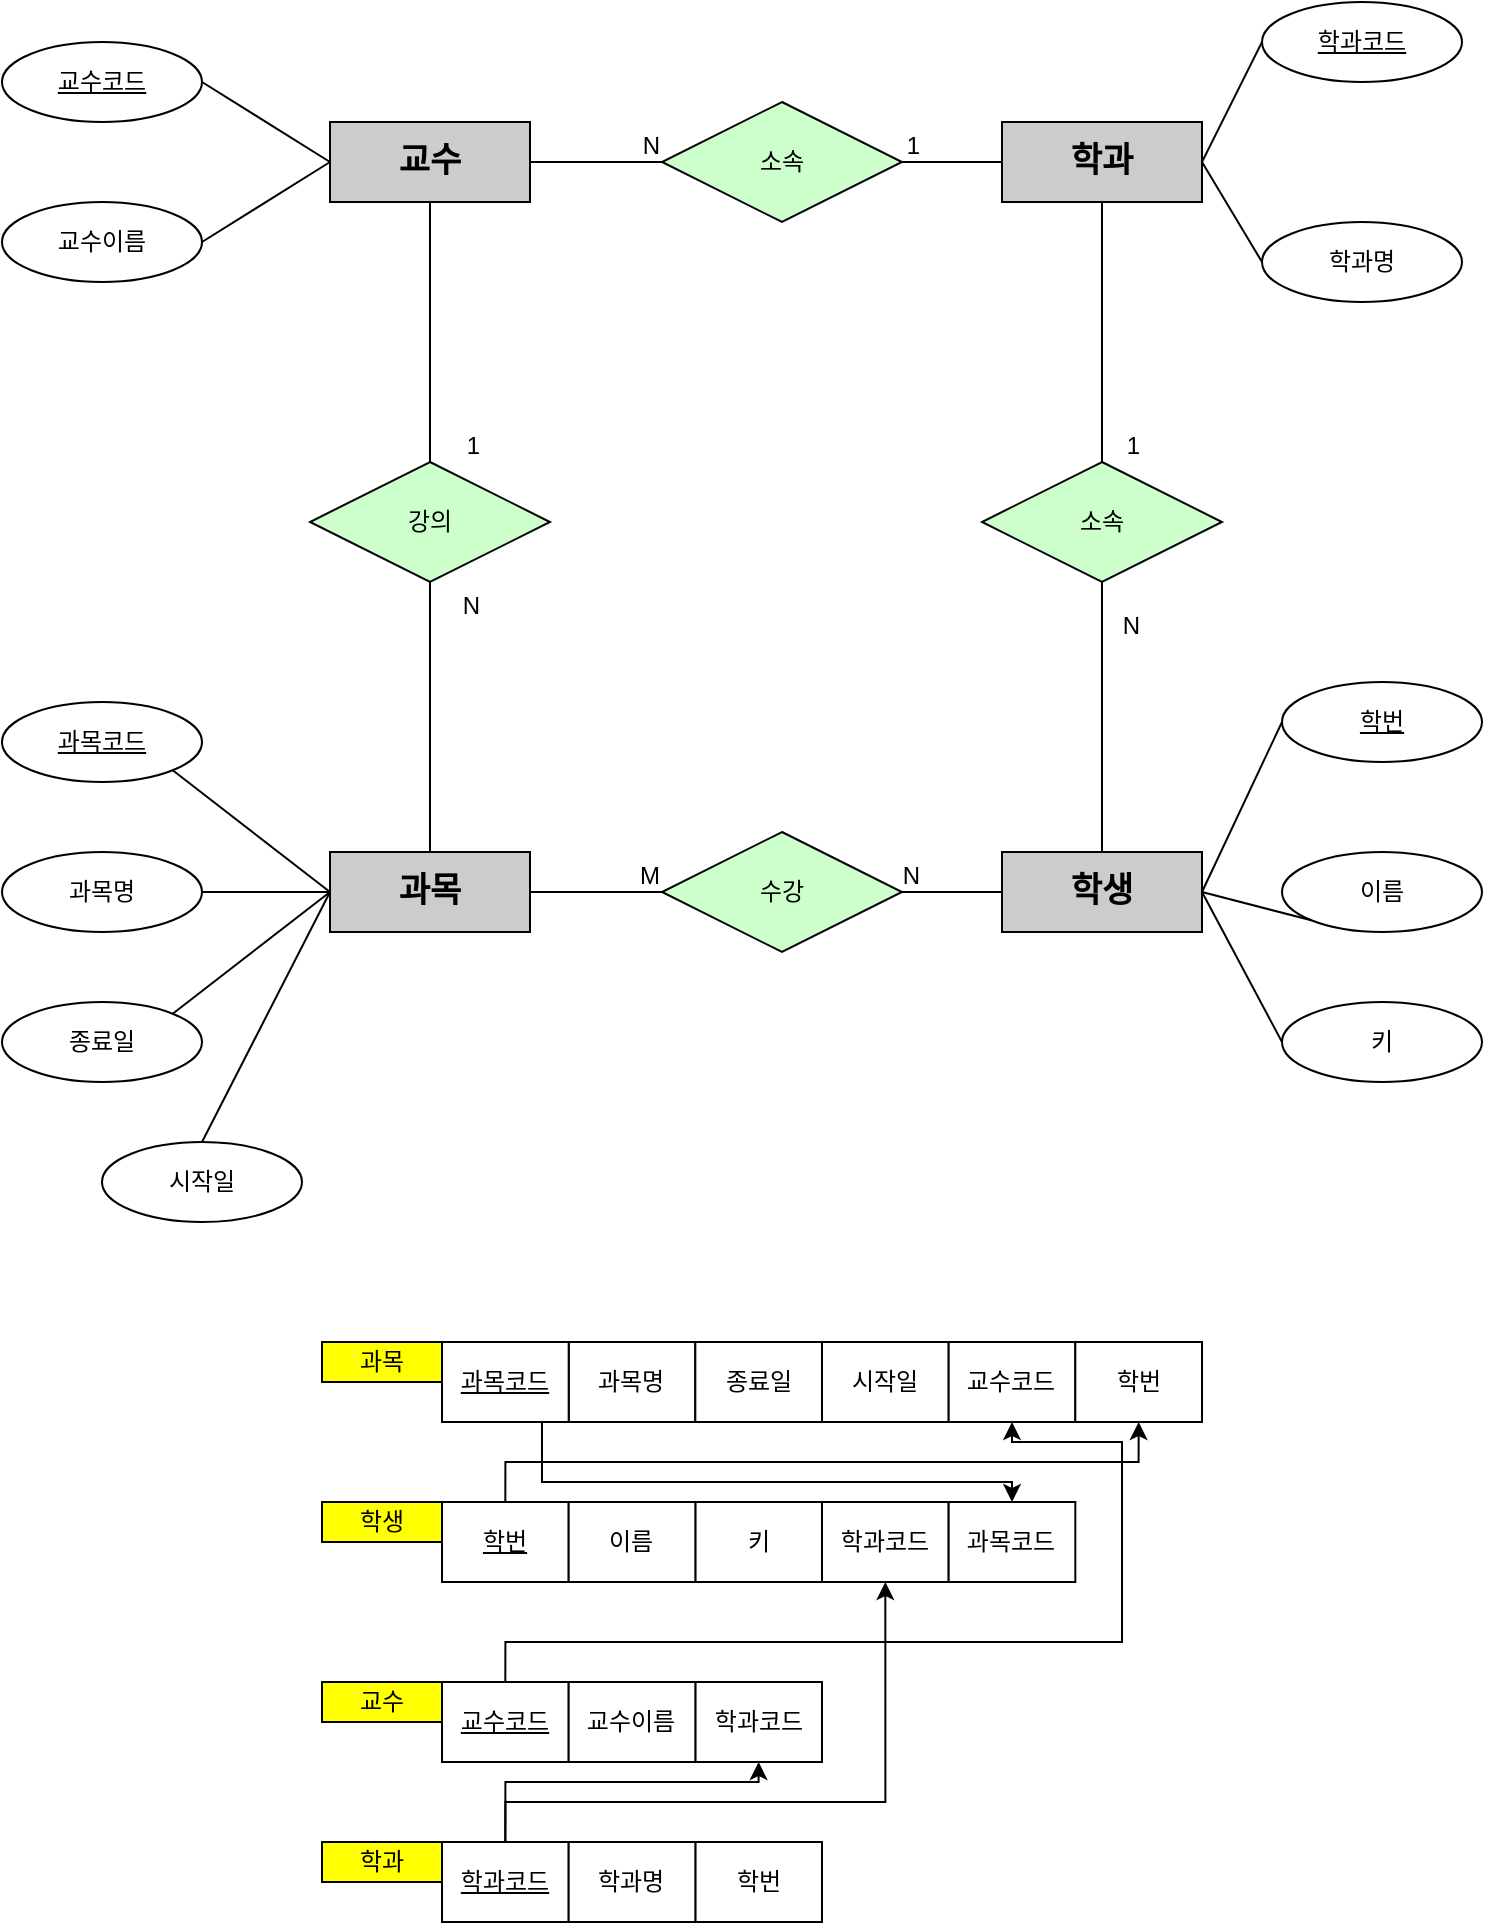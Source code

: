 <mxfile version="21.6.1" type="github">
  <diagram name="페이지-1" id="o6rIgesOM6pyY-uozARj">
    <mxGraphModel dx="1366" dy="750" grid="1" gridSize="10" guides="1" tooltips="1" connect="1" arrows="1" fold="1" page="1" pageScale="1" pageWidth="827" pageHeight="1169" math="0" shadow="0">
      <root>
        <mxCell id="0" />
        <mxCell id="1" parent="0" />
        <mxCell id="lO4aEdXI0Fjkwz3pmhsY-1" value="학과" style="whiteSpace=wrap;html=1;align=center;fillColor=#CCCCCC;fontStyle=1;fontSize=17;" vertex="1" parent="1">
          <mxGeometry x="560" y="200" width="100" height="40" as="geometry" />
        </mxCell>
        <mxCell id="lO4aEdXI0Fjkwz3pmhsY-2" value="교수" style="whiteSpace=wrap;html=1;align=center;fillColor=#CCCCCC;fontStyle=1;fontSize=17;" vertex="1" parent="1">
          <mxGeometry x="224" y="200" width="100" height="40" as="geometry" />
        </mxCell>
        <mxCell id="lO4aEdXI0Fjkwz3pmhsY-3" value="학생" style="whiteSpace=wrap;html=1;align=center;fillColor=#CCCCCC;fontStyle=1;fontSize=17;" vertex="1" parent="1">
          <mxGeometry x="560" y="565" width="100" height="40" as="geometry" />
        </mxCell>
        <mxCell id="lO4aEdXI0Fjkwz3pmhsY-4" value="과목" style="whiteSpace=wrap;html=1;align=center;fillColor=#CCCCCC;fontStyle=1;fontSize=17;" vertex="1" parent="1">
          <mxGeometry x="224" y="565" width="100" height="40" as="geometry" />
        </mxCell>
        <mxCell id="lO4aEdXI0Fjkwz3pmhsY-6" value="강의" style="shape=rhombus;perimeter=rhombusPerimeter;whiteSpace=wrap;html=1;align=center;fillColor=#CCFFCC;" vertex="1" parent="1">
          <mxGeometry x="214" y="370" width="120" height="60" as="geometry" />
        </mxCell>
        <mxCell id="lO4aEdXI0Fjkwz3pmhsY-7" value="소속" style="shape=rhombus;perimeter=rhombusPerimeter;whiteSpace=wrap;html=1;align=center;fillColor=#CCFFCC;" vertex="1" parent="1">
          <mxGeometry x="390" y="190" width="120" height="60" as="geometry" />
        </mxCell>
        <mxCell id="lO4aEdXI0Fjkwz3pmhsY-8" value="수강" style="shape=rhombus;perimeter=rhombusPerimeter;whiteSpace=wrap;html=1;align=center;fillColor=#CCFFCC;" vertex="1" parent="1">
          <mxGeometry x="390" y="555" width="120" height="60" as="geometry" />
        </mxCell>
        <mxCell id="lO4aEdXI0Fjkwz3pmhsY-9" value="소속" style="shape=rhombus;perimeter=rhombusPerimeter;whiteSpace=wrap;html=1;align=center;fillColor=#CCFFCC;" vertex="1" parent="1">
          <mxGeometry x="550" y="370" width="120" height="60" as="geometry" />
        </mxCell>
        <mxCell id="lO4aEdXI0Fjkwz3pmhsY-10" value="교수이름" style="ellipse;whiteSpace=wrap;html=1;align=center;" vertex="1" parent="1">
          <mxGeometry x="60" y="240" width="100" height="40" as="geometry" />
        </mxCell>
        <mxCell id="lO4aEdXI0Fjkwz3pmhsY-11" value="과목명" style="ellipse;whiteSpace=wrap;html=1;align=center;" vertex="1" parent="1">
          <mxGeometry x="60" y="565" width="100" height="40" as="geometry" />
        </mxCell>
        <mxCell id="lO4aEdXI0Fjkwz3pmhsY-12" value="시작일" style="ellipse;whiteSpace=wrap;html=1;align=center;" vertex="1" parent="1">
          <mxGeometry x="110" y="710" width="100" height="40" as="geometry" />
        </mxCell>
        <mxCell id="lO4aEdXI0Fjkwz3pmhsY-13" value="종료일" style="ellipse;whiteSpace=wrap;html=1;align=center;" vertex="1" parent="1">
          <mxGeometry x="60" y="640" width="100" height="40" as="geometry" />
        </mxCell>
        <mxCell id="lO4aEdXI0Fjkwz3pmhsY-14" value="이름" style="ellipse;whiteSpace=wrap;html=1;align=center;" vertex="1" parent="1">
          <mxGeometry x="700" y="565" width="100" height="40" as="geometry" />
        </mxCell>
        <mxCell id="lO4aEdXI0Fjkwz3pmhsY-15" value="키" style="ellipse;whiteSpace=wrap;html=1;align=center;" vertex="1" parent="1">
          <mxGeometry x="700" y="640" width="100" height="40" as="geometry" />
        </mxCell>
        <mxCell id="lO4aEdXI0Fjkwz3pmhsY-16" value="학과명" style="ellipse;whiteSpace=wrap;html=1;align=center;" vertex="1" parent="1">
          <mxGeometry x="690" y="250" width="100" height="40" as="geometry" />
        </mxCell>
        <mxCell id="lO4aEdXI0Fjkwz3pmhsY-17" value="교수코드" style="ellipse;whiteSpace=wrap;html=1;align=center;fontStyle=4;" vertex="1" parent="1">
          <mxGeometry x="60" y="160" width="100" height="40" as="geometry" />
        </mxCell>
        <mxCell id="lO4aEdXI0Fjkwz3pmhsY-19" value="학과코드" style="ellipse;whiteSpace=wrap;html=1;align=center;fontStyle=4;" vertex="1" parent="1">
          <mxGeometry x="690" y="140" width="100" height="40" as="geometry" />
        </mxCell>
        <mxCell id="lO4aEdXI0Fjkwz3pmhsY-20" value="학번" style="ellipse;whiteSpace=wrap;html=1;align=center;fontStyle=4;" vertex="1" parent="1">
          <mxGeometry x="700" y="480" width="100" height="40" as="geometry" />
        </mxCell>
        <mxCell id="lO4aEdXI0Fjkwz3pmhsY-21" value="과목코드" style="ellipse;whiteSpace=wrap;html=1;align=center;fontStyle=4;" vertex="1" parent="1">
          <mxGeometry x="60" y="490" width="100" height="40" as="geometry" />
        </mxCell>
        <mxCell id="lO4aEdXI0Fjkwz3pmhsY-22" value="" style="endArrow=none;html=1;rounded=0;exitX=1;exitY=1;exitDx=0;exitDy=0;entryX=0;entryY=0.5;entryDx=0;entryDy=0;" edge="1" parent="1" source="lO4aEdXI0Fjkwz3pmhsY-21" target="lO4aEdXI0Fjkwz3pmhsY-4">
          <mxGeometry relative="1" as="geometry">
            <mxPoint x="100" y="430" as="sourcePoint" />
            <mxPoint x="200" y="500" as="targetPoint" />
          </mxGeometry>
        </mxCell>
        <mxCell id="lO4aEdXI0Fjkwz3pmhsY-25" value="" style="endArrow=none;html=1;rounded=0;exitX=1;exitY=0.5;exitDx=0;exitDy=0;entryX=0;entryY=0.5;entryDx=0;entryDy=0;" edge="1" parent="1" source="lO4aEdXI0Fjkwz3pmhsY-10" target="lO4aEdXI0Fjkwz3pmhsY-2">
          <mxGeometry relative="1" as="geometry">
            <mxPoint x="170" y="279" as="sourcePoint" />
            <mxPoint x="330" y="279" as="targetPoint" />
          </mxGeometry>
        </mxCell>
        <mxCell id="lO4aEdXI0Fjkwz3pmhsY-27" value="" style="endArrow=none;html=1;rounded=0;entryX=0;entryY=0.5;entryDx=0;entryDy=0;exitX=1;exitY=0.5;exitDx=0;exitDy=0;" edge="1" parent="1" source="lO4aEdXI0Fjkwz3pmhsY-17" target="lO4aEdXI0Fjkwz3pmhsY-2">
          <mxGeometry relative="1" as="geometry">
            <mxPoint x="20" y="220" as="sourcePoint" />
            <mxPoint x="180" y="220" as="targetPoint" />
          </mxGeometry>
        </mxCell>
        <mxCell id="lO4aEdXI0Fjkwz3pmhsY-30" value="" style="endArrow=none;html=1;rounded=0;exitX=1;exitY=0.5;exitDx=0;exitDy=0;entryX=0;entryY=0.5;entryDx=0;entryDy=0;" edge="1" parent="1" source="lO4aEdXI0Fjkwz3pmhsY-11" target="lO4aEdXI0Fjkwz3pmhsY-4">
          <mxGeometry relative="1" as="geometry">
            <mxPoint x="370" y="659.5" as="sourcePoint" />
            <mxPoint x="530" y="659.5" as="targetPoint" />
          </mxGeometry>
        </mxCell>
        <mxCell id="lO4aEdXI0Fjkwz3pmhsY-31" value="" style="endArrow=none;html=1;rounded=0;exitX=1;exitY=0;exitDx=0;exitDy=0;entryX=0;entryY=0.5;entryDx=0;entryDy=0;" edge="1" parent="1" source="lO4aEdXI0Fjkwz3pmhsY-13" target="lO4aEdXI0Fjkwz3pmhsY-4">
          <mxGeometry relative="1" as="geometry">
            <mxPoint x="170" y="605" as="sourcePoint" />
            <mxPoint x="214" y="520" as="targetPoint" />
          </mxGeometry>
        </mxCell>
        <mxCell id="lO4aEdXI0Fjkwz3pmhsY-32" value="" style="endArrow=none;html=1;rounded=0;exitX=0.5;exitY=0;exitDx=0;exitDy=0;entryX=0;entryY=0.5;entryDx=0;entryDy=0;" edge="1" parent="1" source="lO4aEdXI0Fjkwz3pmhsY-12" target="lO4aEdXI0Fjkwz3pmhsY-4">
          <mxGeometry relative="1" as="geometry">
            <mxPoint x="180" y="615" as="sourcePoint" />
            <mxPoint x="224" y="530" as="targetPoint" />
          </mxGeometry>
        </mxCell>
        <mxCell id="lO4aEdXI0Fjkwz3pmhsY-34" value="" style="endArrow=none;html=1;rounded=0;exitX=0.5;exitY=1;exitDx=0;exitDy=0;entryX=0.5;entryY=0;entryDx=0;entryDy=0;" edge="1" parent="1" source="lO4aEdXI0Fjkwz3pmhsY-2" target="lO4aEdXI0Fjkwz3pmhsY-6">
          <mxGeometry relative="1" as="geometry">
            <mxPoint x="520" y="430" as="sourcePoint" />
            <mxPoint x="680" y="430" as="targetPoint" />
          </mxGeometry>
        </mxCell>
        <mxCell id="lO4aEdXI0Fjkwz3pmhsY-35" value="1" style="resizable=0;html=1;whiteSpace=wrap;align=right;verticalAlign=bottom;" connectable="0" vertex="1" parent="lO4aEdXI0Fjkwz3pmhsY-34">
          <mxGeometry x="1" relative="1" as="geometry">
            <mxPoint x="26" as="offset" />
          </mxGeometry>
        </mxCell>
        <mxCell id="lO4aEdXI0Fjkwz3pmhsY-36" value="" style="endArrow=none;html=1;rounded=0;exitX=1;exitY=0.5;exitDx=0;exitDy=0;entryX=0;entryY=0.5;entryDx=0;entryDy=0;" edge="1" parent="1" source="lO4aEdXI0Fjkwz3pmhsY-1" target="lO4aEdXI0Fjkwz3pmhsY-19">
          <mxGeometry relative="1" as="geometry">
            <mxPoint x="598" y="175" as="sourcePoint" />
            <mxPoint x="642" y="90" as="targetPoint" />
          </mxGeometry>
        </mxCell>
        <mxCell id="lO4aEdXI0Fjkwz3pmhsY-37" value="" style="endArrow=none;html=1;rounded=0;exitX=1;exitY=0.5;exitDx=0;exitDy=0;entryX=0;entryY=0.5;entryDx=0;entryDy=0;" edge="1" parent="1" source="lO4aEdXI0Fjkwz3pmhsY-1" target="lO4aEdXI0Fjkwz3pmhsY-16">
          <mxGeometry relative="1" as="geometry">
            <mxPoint x="360" y="530" as="sourcePoint" />
            <mxPoint x="650" y="285" as="targetPoint" />
          </mxGeometry>
        </mxCell>
        <mxCell id="lO4aEdXI0Fjkwz3pmhsY-38" value="" style="endArrow=none;html=1;rounded=0;entryX=0;entryY=0.5;entryDx=0;entryDy=0;exitX=1;exitY=0.5;exitDx=0;exitDy=0;" edge="1" parent="1" source="lO4aEdXI0Fjkwz3pmhsY-3" target="lO4aEdXI0Fjkwz3pmhsY-15">
          <mxGeometry relative="1" as="geometry">
            <mxPoint x="650" y="640" as="sourcePoint" />
            <mxPoint x="614" y="650" as="targetPoint" />
          </mxGeometry>
        </mxCell>
        <mxCell id="lO4aEdXI0Fjkwz3pmhsY-39" value="" style="endArrow=none;html=1;rounded=0;exitX=1;exitY=0.5;exitDx=0;exitDy=0;entryX=0;entryY=0.5;entryDx=0;entryDy=0;" edge="1" parent="1" source="lO4aEdXI0Fjkwz3pmhsY-3" target="lO4aEdXI0Fjkwz3pmhsY-20">
          <mxGeometry relative="1" as="geometry">
            <mxPoint x="466" y="725" as="sourcePoint" />
            <mxPoint x="510" y="640" as="targetPoint" />
          </mxGeometry>
        </mxCell>
        <mxCell id="lO4aEdXI0Fjkwz3pmhsY-40" value="" style="endArrow=none;html=1;rounded=0;entryX=0;entryY=1;entryDx=0;entryDy=0;exitX=1;exitY=0.5;exitDx=0;exitDy=0;" edge="1" parent="1" source="lO4aEdXI0Fjkwz3pmhsY-3" target="lO4aEdXI0Fjkwz3pmhsY-14">
          <mxGeometry relative="1" as="geometry">
            <mxPoint x="660" y="550" as="sourcePoint" />
            <mxPoint x="560" y="640" as="targetPoint" />
          </mxGeometry>
        </mxCell>
        <mxCell id="lO4aEdXI0Fjkwz3pmhsY-44" value="" style="endArrow=none;html=1;rounded=0;exitX=0.5;exitY=0;exitDx=0;exitDy=0;entryX=0.5;entryY=1;entryDx=0;entryDy=0;" edge="1" parent="1" source="lO4aEdXI0Fjkwz3pmhsY-3" target="lO4aEdXI0Fjkwz3pmhsY-9">
          <mxGeometry relative="1" as="geometry">
            <mxPoint x="460" y="370" as="sourcePoint" />
            <mxPoint x="460" y="500" as="targetPoint" />
          </mxGeometry>
        </mxCell>
        <mxCell id="lO4aEdXI0Fjkwz3pmhsY-45" value="N" style="resizable=0;html=1;whiteSpace=wrap;align=right;verticalAlign=bottom;" connectable="0" vertex="1" parent="lO4aEdXI0Fjkwz3pmhsY-44">
          <mxGeometry x="1" relative="1" as="geometry">
            <mxPoint x="20" y="30" as="offset" />
          </mxGeometry>
        </mxCell>
        <mxCell id="lO4aEdXI0Fjkwz3pmhsY-47" value="" style="endArrow=none;html=1;rounded=0;exitX=1;exitY=0.5;exitDx=0;exitDy=0;entryX=0;entryY=0.5;entryDx=0;entryDy=0;" edge="1" parent="1" source="lO4aEdXI0Fjkwz3pmhsY-2" target="lO4aEdXI0Fjkwz3pmhsY-7">
          <mxGeometry relative="1" as="geometry">
            <mxPoint x="294" y="260" as="sourcePoint" />
            <mxPoint x="294" y="390" as="targetPoint" />
          </mxGeometry>
        </mxCell>
        <mxCell id="lO4aEdXI0Fjkwz3pmhsY-48" value="N" style="resizable=0;html=1;whiteSpace=wrap;align=right;verticalAlign=bottom;" connectable="0" vertex="1" parent="lO4aEdXI0Fjkwz3pmhsY-47">
          <mxGeometry x="1" relative="1" as="geometry" />
        </mxCell>
        <mxCell id="lO4aEdXI0Fjkwz3pmhsY-49" value="" style="endArrow=none;html=1;rounded=0;exitX=0;exitY=0.5;exitDx=0;exitDy=0;entryX=1;entryY=0.5;entryDx=0;entryDy=0;" edge="1" parent="1" source="lO4aEdXI0Fjkwz3pmhsY-3" target="lO4aEdXI0Fjkwz3pmhsY-8">
          <mxGeometry relative="1" as="geometry">
            <mxPoint x="480" y="410" as="sourcePoint" />
            <mxPoint x="480" y="540" as="targetPoint" />
          </mxGeometry>
        </mxCell>
        <mxCell id="lO4aEdXI0Fjkwz3pmhsY-50" value="N" style="resizable=0;html=1;whiteSpace=wrap;align=right;verticalAlign=bottom;" connectable="0" vertex="1" parent="lO4aEdXI0Fjkwz3pmhsY-49">
          <mxGeometry x="1" relative="1" as="geometry">
            <mxPoint x="10" as="offset" />
          </mxGeometry>
        </mxCell>
        <mxCell id="lO4aEdXI0Fjkwz3pmhsY-51" value="" style="endArrow=none;html=1;rounded=0;entryX=1;entryY=0.5;entryDx=0;entryDy=0;exitX=0;exitY=0.5;exitDx=0;exitDy=0;" edge="1" parent="1" source="lO4aEdXI0Fjkwz3pmhsY-1" target="lO4aEdXI0Fjkwz3pmhsY-7">
          <mxGeometry relative="1" as="geometry">
            <mxPoint x="413" y="300" as="sourcePoint" />
            <mxPoint x="573" y="300" as="targetPoint" />
          </mxGeometry>
        </mxCell>
        <mxCell id="lO4aEdXI0Fjkwz3pmhsY-52" value="1" style="resizable=0;html=1;whiteSpace=wrap;align=right;verticalAlign=bottom;" connectable="0" vertex="1" parent="lO4aEdXI0Fjkwz3pmhsY-51">
          <mxGeometry x="1" relative="1" as="geometry">
            <mxPoint x="10" as="offset" />
          </mxGeometry>
        </mxCell>
        <mxCell id="lO4aEdXI0Fjkwz3pmhsY-55" value="" style="endArrow=none;html=1;rounded=0;entryX=0.5;entryY=0;entryDx=0;entryDy=0;exitX=0.5;exitY=1;exitDx=0;exitDy=0;" edge="1" parent="1" source="lO4aEdXI0Fjkwz3pmhsY-1" target="lO4aEdXI0Fjkwz3pmhsY-9">
          <mxGeometry relative="1" as="geometry">
            <mxPoint x="570" y="230" as="sourcePoint" />
            <mxPoint x="520" y="230" as="targetPoint" />
          </mxGeometry>
        </mxCell>
        <mxCell id="lO4aEdXI0Fjkwz3pmhsY-56" value="1" style="resizable=0;html=1;whiteSpace=wrap;align=right;verticalAlign=bottom;" connectable="0" vertex="1" parent="lO4aEdXI0Fjkwz3pmhsY-55">
          <mxGeometry x="1" relative="1" as="geometry">
            <mxPoint x="20" as="offset" />
          </mxGeometry>
        </mxCell>
        <mxCell id="lO4aEdXI0Fjkwz3pmhsY-57" value="" style="endArrow=none;html=1;rounded=0;entryX=0.5;entryY=1;entryDx=0;entryDy=0;exitX=0.5;exitY=0;exitDx=0;exitDy=0;" edge="1" parent="1" source="lO4aEdXI0Fjkwz3pmhsY-4" target="lO4aEdXI0Fjkwz3pmhsY-6">
          <mxGeometry relative="1" as="geometry">
            <mxPoint x="380" y="500" as="sourcePoint" />
            <mxPoint x="530" y="240" as="targetPoint" />
          </mxGeometry>
        </mxCell>
        <mxCell id="lO4aEdXI0Fjkwz3pmhsY-58" value="N" style="resizable=0;html=1;whiteSpace=wrap;align=right;verticalAlign=bottom;" connectable="0" vertex="1" parent="lO4aEdXI0Fjkwz3pmhsY-57">
          <mxGeometry x="1" relative="1" as="geometry">
            <mxPoint x="26" y="20" as="offset" />
          </mxGeometry>
        </mxCell>
        <mxCell id="lO4aEdXI0Fjkwz3pmhsY-59" value="" style="endArrow=none;html=1;rounded=0;exitX=1;exitY=0.5;exitDx=0;exitDy=0;entryX=0;entryY=0.5;entryDx=0;entryDy=0;" edge="1" parent="1" source="lO4aEdXI0Fjkwz3pmhsY-4" target="lO4aEdXI0Fjkwz3pmhsY-8">
          <mxGeometry relative="1" as="geometry">
            <mxPoint x="570" y="595" as="sourcePoint" />
            <mxPoint x="520" y="595" as="targetPoint" />
          </mxGeometry>
        </mxCell>
        <mxCell id="lO4aEdXI0Fjkwz3pmhsY-60" value="M" style="resizable=0;html=1;whiteSpace=wrap;align=right;verticalAlign=bottom;" connectable="0" vertex="1" parent="lO4aEdXI0Fjkwz3pmhsY-59">
          <mxGeometry x="1" relative="1" as="geometry">
            <mxPoint as="offset" />
          </mxGeometry>
        </mxCell>
        <mxCell id="lO4aEdXI0Fjkwz3pmhsY-98" value="" style="group" vertex="1" connectable="0" parent="1">
          <mxGeometry x="280" y="810" width="380" height="40" as="geometry" />
        </mxCell>
        <mxCell id="lO4aEdXI0Fjkwz3pmhsY-95" value="3" style="group" vertex="1" connectable="0" parent="lO4aEdXI0Fjkwz3pmhsY-98">
          <mxGeometry width="316.667" height="40" as="geometry" />
        </mxCell>
        <mxCell id="lO4aEdXI0Fjkwz3pmhsY-86" value="과목명" style="rounded=0;whiteSpace=wrap;html=1;" vertex="1" parent="lO4aEdXI0Fjkwz3pmhsY-95">
          <mxGeometry x="63.333" width="63.333" height="40" as="geometry" />
        </mxCell>
        <mxCell id="lO4aEdXI0Fjkwz3pmhsY-91" value="종료일" style="rounded=0;whiteSpace=wrap;html=1;" vertex="1" parent="lO4aEdXI0Fjkwz3pmhsY-95">
          <mxGeometry x="126.667" width="63.333" height="40" as="geometry" />
        </mxCell>
        <mxCell id="lO4aEdXI0Fjkwz3pmhsY-92" value="시작일" style="rounded=0;whiteSpace=wrap;html=1;" vertex="1" parent="lO4aEdXI0Fjkwz3pmhsY-95">
          <mxGeometry x="190" width="63.333" height="40" as="geometry" />
        </mxCell>
        <mxCell id="lO4aEdXI0Fjkwz3pmhsY-94" value="&lt;u&gt;과목코드&lt;/u&gt;" style="rounded=0;whiteSpace=wrap;html=1;" vertex="1" parent="lO4aEdXI0Fjkwz3pmhsY-95">
          <mxGeometry width="63.333" height="40" as="geometry" />
        </mxCell>
        <mxCell id="lO4aEdXI0Fjkwz3pmhsY-97" value="교수코드" style="rounded=0;whiteSpace=wrap;html=1;" vertex="1" parent="lO4aEdXI0Fjkwz3pmhsY-95">
          <mxGeometry x="253.333" width="63.333" height="40" as="geometry" />
        </mxCell>
        <mxCell id="lO4aEdXI0Fjkwz3pmhsY-96" value="학번" style="rounded=0;whiteSpace=wrap;html=1;" vertex="1" parent="lO4aEdXI0Fjkwz3pmhsY-98">
          <mxGeometry x="316.667" width="63.333" height="40" as="geometry" />
        </mxCell>
        <mxCell id="lO4aEdXI0Fjkwz3pmhsY-103" value="" style="group" vertex="1" connectable="0" parent="1">
          <mxGeometry x="280" y="980" width="190" height="40" as="geometry" />
        </mxCell>
        <mxCell id="lO4aEdXI0Fjkwz3pmhsY-104" value="&lt;u&gt;교수코드&lt;/u&gt;" style="rounded=0;whiteSpace=wrap;html=1;" vertex="1" parent="lO4aEdXI0Fjkwz3pmhsY-103">
          <mxGeometry width="63.333" height="40" as="geometry" />
        </mxCell>
        <mxCell id="lO4aEdXI0Fjkwz3pmhsY-105" value="학과코드" style="rounded=0;whiteSpace=wrap;html=1;" vertex="1" parent="lO4aEdXI0Fjkwz3pmhsY-103">
          <mxGeometry x="126.667" width="63.333" height="40" as="geometry" />
        </mxCell>
        <mxCell id="lO4aEdXI0Fjkwz3pmhsY-106" value="교수이름" style="rounded=0;whiteSpace=wrap;html=1;" vertex="1" parent="lO4aEdXI0Fjkwz3pmhsY-103">
          <mxGeometry x="63.333" width="63.333" height="40" as="geometry" />
        </mxCell>
        <mxCell id="lO4aEdXI0Fjkwz3pmhsY-107" value="" style="group" vertex="1" connectable="0" parent="1">
          <mxGeometry x="280" y="1060" width="190" height="40" as="geometry" />
        </mxCell>
        <mxCell id="lO4aEdXI0Fjkwz3pmhsY-108" value="&lt;u&gt;학과코드&lt;/u&gt;" style="rounded=0;whiteSpace=wrap;html=1;" vertex="1" parent="lO4aEdXI0Fjkwz3pmhsY-107">
          <mxGeometry width="63.333" height="40" as="geometry" />
        </mxCell>
        <mxCell id="lO4aEdXI0Fjkwz3pmhsY-109" value="학번" style="rounded=0;whiteSpace=wrap;html=1;" vertex="1" parent="lO4aEdXI0Fjkwz3pmhsY-107">
          <mxGeometry x="126.667" width="63.333" height="40" as="geometry" />
        </mxCell>
        <mxCell id="lO4aEdXI0Fjkwz3pmhsY-110" value="학과명" style="rounded=0;whiteSpace=wrap;html=1;" vertex="1" parent="lO4aEdXI0Fjkwz3pmhsY-107">
          <mxGeometry x="63.333" width="63.333" height="40" as="geometry" />
        </mxCell>
        <mxCell id="lO4aEdXI0Fjkwz3pmhsY-114" value="" style="group" vertex="1" connectable="0" parent="1">
          <mxGeometry x="280" y="890" width="316.66" height="40" as="geometry" />
        </mxCell>
        <mxCell id="lO4aEdXI0Fjkwz3pmhsY-102" value="" style="group" vertex="1" connectable="0" parent="lO4aEdXI0Fjkwz3pmhsY-114">
          <mxGeometry width="190" height="40" as="geometry" />
        </mxCell>
        <mxCell id="lO4aEdXI0Fjkwz3pmhsY-99" value="&lt;u&gt;학번&lt;/u&gt;" style="rounded=0;whiteSpace=wrap;html=1;" vertex="1" parent="lO4aEdXI0Fjkwz3pmhsY-102">
          <mxGeometry width="63.333" height="40" as="geometry" />
        </mxCell>
        <mxCell id="lO4aEdXI0Fjkwz3pmhsY-100" value="키" style="rounded=0;whiteSpace=wrap;html=1;" vertex="1" parent="lO4aEdXI0Fjkwz3pmhsY-102">
          <mxGeometry x="126.667" width="63.333" height="40" as="geometry" />
        </mxCell>
        <mxCell id="lO4aEdXI0Fjkwz3pmhsY-101" value="이름" style="rounded=0;whiteSpace=wrap;html=1;" vertex="1" parent="lO4aEdXI0Fjkwz3pmhsY-102">
          <mxGeometry x="63.333" width="63.333" height="40" as="geometry" />
        </mxCell>
        <mxCell id="lO4aEdXI0Fjkwz3pmhsY-112" value="학과코드" style="rounded=0;whiteSpace=wrap;html=1;" vertex="1" parent="lO4aEdXI0Fjkwz3pmhsY-114">
          <mxGeometry x="189.997" width="63.333" height="40" as="geometry" />
        </mxCell>
        <mxCell id="lO4aEdXI0Fjkwz3pmhsY-113" value="과목코드" style="rounded=0;whiteSpace=wrap;html=1;" vertex="1" parent="lO4aEdXI0Fjkwz3pmhsY-114">
          <mxGeometry x="253.327" width="63.333" height="40" as="geometry" />
        </mxCell>
        <mxCell id="lO4aEdXI0Fjkwz3pmhsY-115" style="edgeStyle=orthogonalEdgeStyle;rounded=0;orthogonalLoop=1;jettySize=auto;html=1;exitX=0.5;exitY=0;exitDx=0;exitDy=0;entryX=0.5;entryY=1;entryDx=0;entryDy=0;" edge="1" parent="1" source="lO4aEdXI0Fjkwz3pmhsY-99" target="lO4aEdXI0Fjkwz3pmhsY-96">
          <mxGeometry relative="1" as="geometry" />
        </mxCell>
        <mxCell id="lO4aEdXI0Fjkwz3pmhsY-116" style="edgeStyle=orthogonalEdgeStyle;rounded=0;orthogonalLoop=1;jettySize=auto;html=1;exitX=0.5;exitY=0;exitDx=0;exitDy=0;entryX=0.5;entryY=1;entryDx=0;entryDy=0;" edge="1" parent="1" source="lO4aEdXI0Fjkwz3pmhsY-104" target="lO4aEdXI0Fjkwz3pmhsY-97">
          <mxGeometry relative="1" as="geometry">
            <Array as="points">
              <mxPoint x="312" y="960" />
              <mxPoint x="620" y="960" />
              <mxPoint x="620" y="860" />
              <mxPoint x="565" y="860" />
            </Array>
          </mxGeometry>
        </mxCell>
        <mxCell id="lO4aEdXI0Fjkwz3pmhsY-117" style="edgeStyle=orthogonalEdgeStyle;rounded=0;orthogonalLoop=1;jettySize=auto;html=1;exitX=0.5;exitY=0;exitDx=0;exitDy=0;entryX=0.5;entryY=1;entryDx=0;entryDy=0;" edge="1" parent="1" source="lO4aEdXI0Fjkwz3pmhsY-108" target="lO4aEdXI0Fjkwz3pmhsY-112">
          <mxGeometry relative="1" as="geometry">
            <Array as="points">
              <mxPoint x="312" y="1040" />
              <mxPoint x="502" y="1040" />
            </Array>
          </mxGeometry>
        </mxCell>
        <mxCell id="lO4aEdXI0Fjkwz3pmhsY-118" style="edgeStyle=orthogonalEdgeStyle;rounded=0;orthogonalLoop=1;jettySize=auto;html=1;exitX=0.5;exitY=1;exitDx=0;exitDy=0;entryX=0.5;entryY=0;entryDx=0;entryDy=0;" edge="1" parent="1" source="lO4aEdXI0Fjkwz3pmhsY-94" target="lO4aEdXI0Fjkwz3pmhsY-113">
          <mxGeometry relative="1" as="geometry">
            <Array as="points">
              <mxPoint x="330" y="850" />
              <mxPoint x="330" y="880" />
              <mxPoint x="565" y="880" />
            </Array>
          </mxGeometry>
        </mxCell>
        <mxCell id="lO4aEdXI0Fjkwz3pmhsY-119" style="edgeStyle=orthogonalEdgeStyle;rounded=0;orthogonalLoop=1;jettySize=auto;html=1;exitX=0.5;exitY=0;exitDx=0;exitDy=0;entryX=0.5;entryY=1;entryDx=0;entryDy=0;" edge="1" parent="1" source="lO4aEdXI0Fjkwz3pmhsY-108" target="lO4aEdXI0Fjkwz3pmhsY-105">
          <mxGeometry relative="1" as="geometry">
            <Array as="points">
              <mxPoint x="312" y="1030" />
              <mxPoint x="438" y="1030" />
            </Array>
          </mxGeometry>
        </mxCell>
        <mxCell id="lO4aEdXI0Fjkwz3pmhsY-120" value="과목" style="rounded=0;whiteSpace=wrap;html=1;fillColor=#FFFF00;" vertex="1" parent="1">
          <mxGeometry x="220" y="810" width="60" height="20" as="geometry" />
        </mxCell>
        <mxCell id="lO4aEdXI0Fjkwz3pmhsY-122" value="학생" style="rounded=0;whiteSpace=wrap;html=1;fillColor=#FFFF00;" vertex="1" parent="1">
          <mxGeometry x="220" y="890" width="60" height="20" as="geometry" />
        </mxCell>
        <mxCell id="lO4aEdXI0Fjkwz3pmhsY-123" value="교수" style="rounded=0;whiteSpace=wrap;html=1;fillColor=#FFFF00;" vertex="1" parent="1">
          <mxGeometry x="220" y="980" width="60" height="20" as="geometry" />
        </mxCell>
        <mxCell id="lO4aEdXI0Fjkwz3pmhsY-124" value="학과" style="rounded=0;whiteSpace=wrap;html=1;fillColor=#FFFF00;" vertex="1" parent="1">
          <mxGeometry x="220" y="1060" width="60" height="20" as="geometry" />
        </mxCell>
      </root>
    </mxGraphModel>
  </diagram>
</mxfile>
